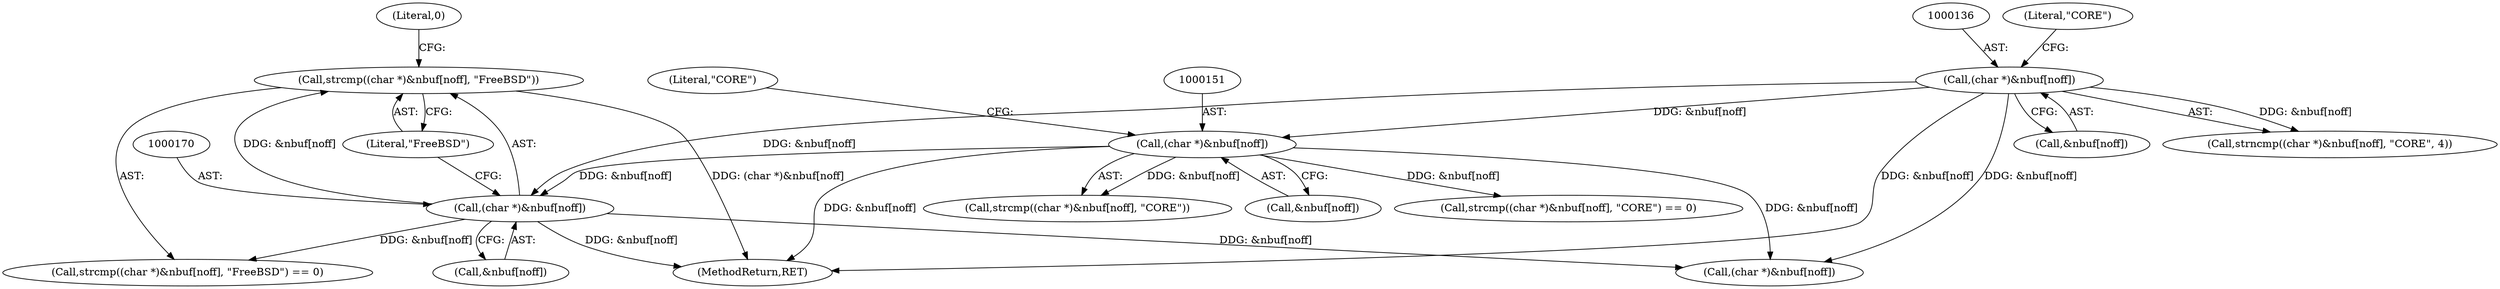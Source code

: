 digraph "0_file_2858eaf99f6cc5aae129bcbf1e24ad160240185f@API" {
"1000168" [label="(Call,strcmp((char *)&nbuf[noff], \"FreeBSD\"))"];
"1000169" [label="(Call,(char *)&nbuf[noff])"];
"1000150" [label="(Call,(char *)&nbuf[noff])"];
"1000135" [label="(Call,(char *)&nbuf[noff])"];
"1000150" [label="(Call,(char *)&nbuf[noff])"];
"1000167" [label="(Call,strcmp((char *)&nbuf[noff], \"FreeBSD\") == 0)"];
"1000137" [label="(Call,&nbuf[noff])"];
"1000551" [label="(MethodReturn,RET)"];
"1000168" [label="(Call,strcmp((char *)&nbuf[noff], \"FreeBSD\"))"];
"1000134" [label="(Call,strncmp((char *)&nbuf[noff], \"CORE\", 4))"];
"1000169" [label="(Call,(char *)&nbuf[noff])"];
"1000156" [label="(Literal,\"CORE\")"];
"1000175" [label="(Literal,\"FreeBSD\")"];
"1000171" [label="(Call,&nbuf[noff])"];
"1000135" [label="(Call,(char *)&nbuf[noff])"];
"1000176" [label="(Literal,0)"];
"1000188" [label="(Call,(char *)&nbuf[noff])"];
"1000148" [label="(Call,strcmp((char *)&nbuf[noff], \"CORE\") == 0)"];
"1000141" [label="(Literal,\"CORE\")"];
"1000152" [label="(Call,&nbuf[noff])"];
"1000149" [label="(Call,strcmp((char *)&nbuf[noff], \"CORE\"))"];
"1000168" -> "1000167"  [label="AST: "];
"1000168" -> "1000175"  [label="CFG: "];
"1000169" -> "1000168"  [label="AST: "];
"1000175" -> "1000168"  [label="AST: "];
"1000176" -> "1000168"  [label="CFG: "];
"1000168" -> "1000551"  [label="DDG: (char *)&nbuf[noff]"];
"1000169" -> "1000168"  [label="DDG: &nbuf[noff]"];
"1000169" -> "1000171"  [label="CFG: "];
"1000170" -> "1000169"  [label="AST: "];
"1000171" -> "1000169"  [label="AST: "];
"1000175" -> "1000169"  [label="CFG: "];
"1000169" -> "1000551"  [label="DDG: &nbuf[noff]"];
"1000169" -> "1000167"  [label="DDG: &nbuf[noff]"];
"1000150" -> "1000169"  [label="DDG: &nbuf[noff]"];
"1000135" -> "1000169"  [label="DDG: &nbuf[noff]"];
"1000169" -> "1000188"  [label="DDG: &nbuf[noff]"];
"1000150" -> "1000149"  [label="AST: "];
"1000150" -> "1000152"  [label="CFG: "];
"1000151" -> "1000150"  [label="AST: "];
"1000152" -> "1000150"  [label="AST: "];
"1000156" -> "1000150"  [label="CFG: "];
"1000150" -> "1000551"  [label="DDG: &nbuf[noff]"];
"1000150" -> "1000148"  [label="DDG: &nbuf[noff]"];
"1000150" -> "1000149"  [label="DDG: &nbuf[noff]"];
"1000135" -> "1000150"  [label="DDG: &nbuf[noff]"];
"1000150" -> "1000188"  [label="DDG: &nbuf[noff]"];
"1000135" -> "1000134"  [label="AST: "];
"1000135" -> "1000137"  [label="CFG: "];
"1000136" -> "1000135"  [label="AST: "];
"1000137" -> "1000135"  [label="AST: "];
"1000141" -> "1000135"  [label="CFG: "];
"1000135" -> "1000551"  [label="DDG: &nbuf[noff]"];
"1000135" -> "1000134"  [label="DDG: &nbuf[noff]"];
"1000135" -> "1000188"  [label="DDG: &nbuf[noff]"];
}

